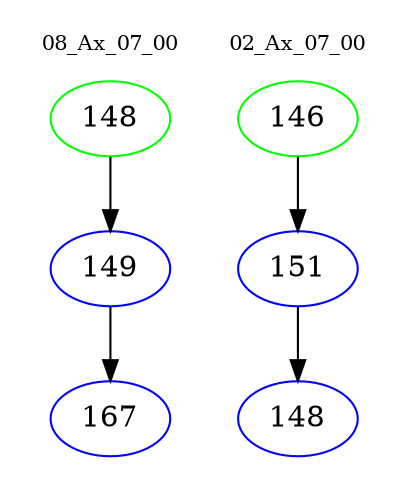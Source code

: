 digraph{
subgraph cluster_0 {
color = white
label = "08_Ax_07_00";
fontsize=10;
T0_148 [label="148", color="green"]
T0_148 -> T0_149 [color="black"]
T0_149 [label="149", color="blue"]
T0_149 -> T0_167 [color="black"]
T0_167 [label="167", color="blue"]
}
subgraph cluster_1 {
color = white
label = "02_Ax_07_00";
fontsize=10;
T1_146 [label="146", color="green"]
T1_146 -> T1_151 [color="black"]
T1_151 [label="151", color="blue"]
T1_151 -> T1_148 [color="black"]
T1_148 [label="148", color="blue"]
}
}
